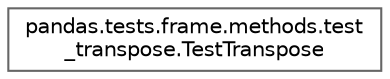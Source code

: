 digraph "Graphical Class Hierarchy"
{
 // LATEX_PDF_SIZE
  bgcolor="transparent";
  edge [fontname=Helvetica,fontsize=10,labelfontname=Helvetica,labelfontsize=10];
  node [fontname=Helvetica,fontsize=10,shape=box,height=0.2,width=0.4];
  rankdir="LR";
  Node0 [id="Node000000",label="pandas.tests.frame.methods.test\l_transpose.TestTranspose",height=0.2,width=0.4,color="grey40", fillcolor="white", style="filled",URL="$df/dae/classpandas_1_1tests_1_1frame_1_1methods_1_1test__transpose_1_1TestTranspose.html",tooltip=" "];
}

